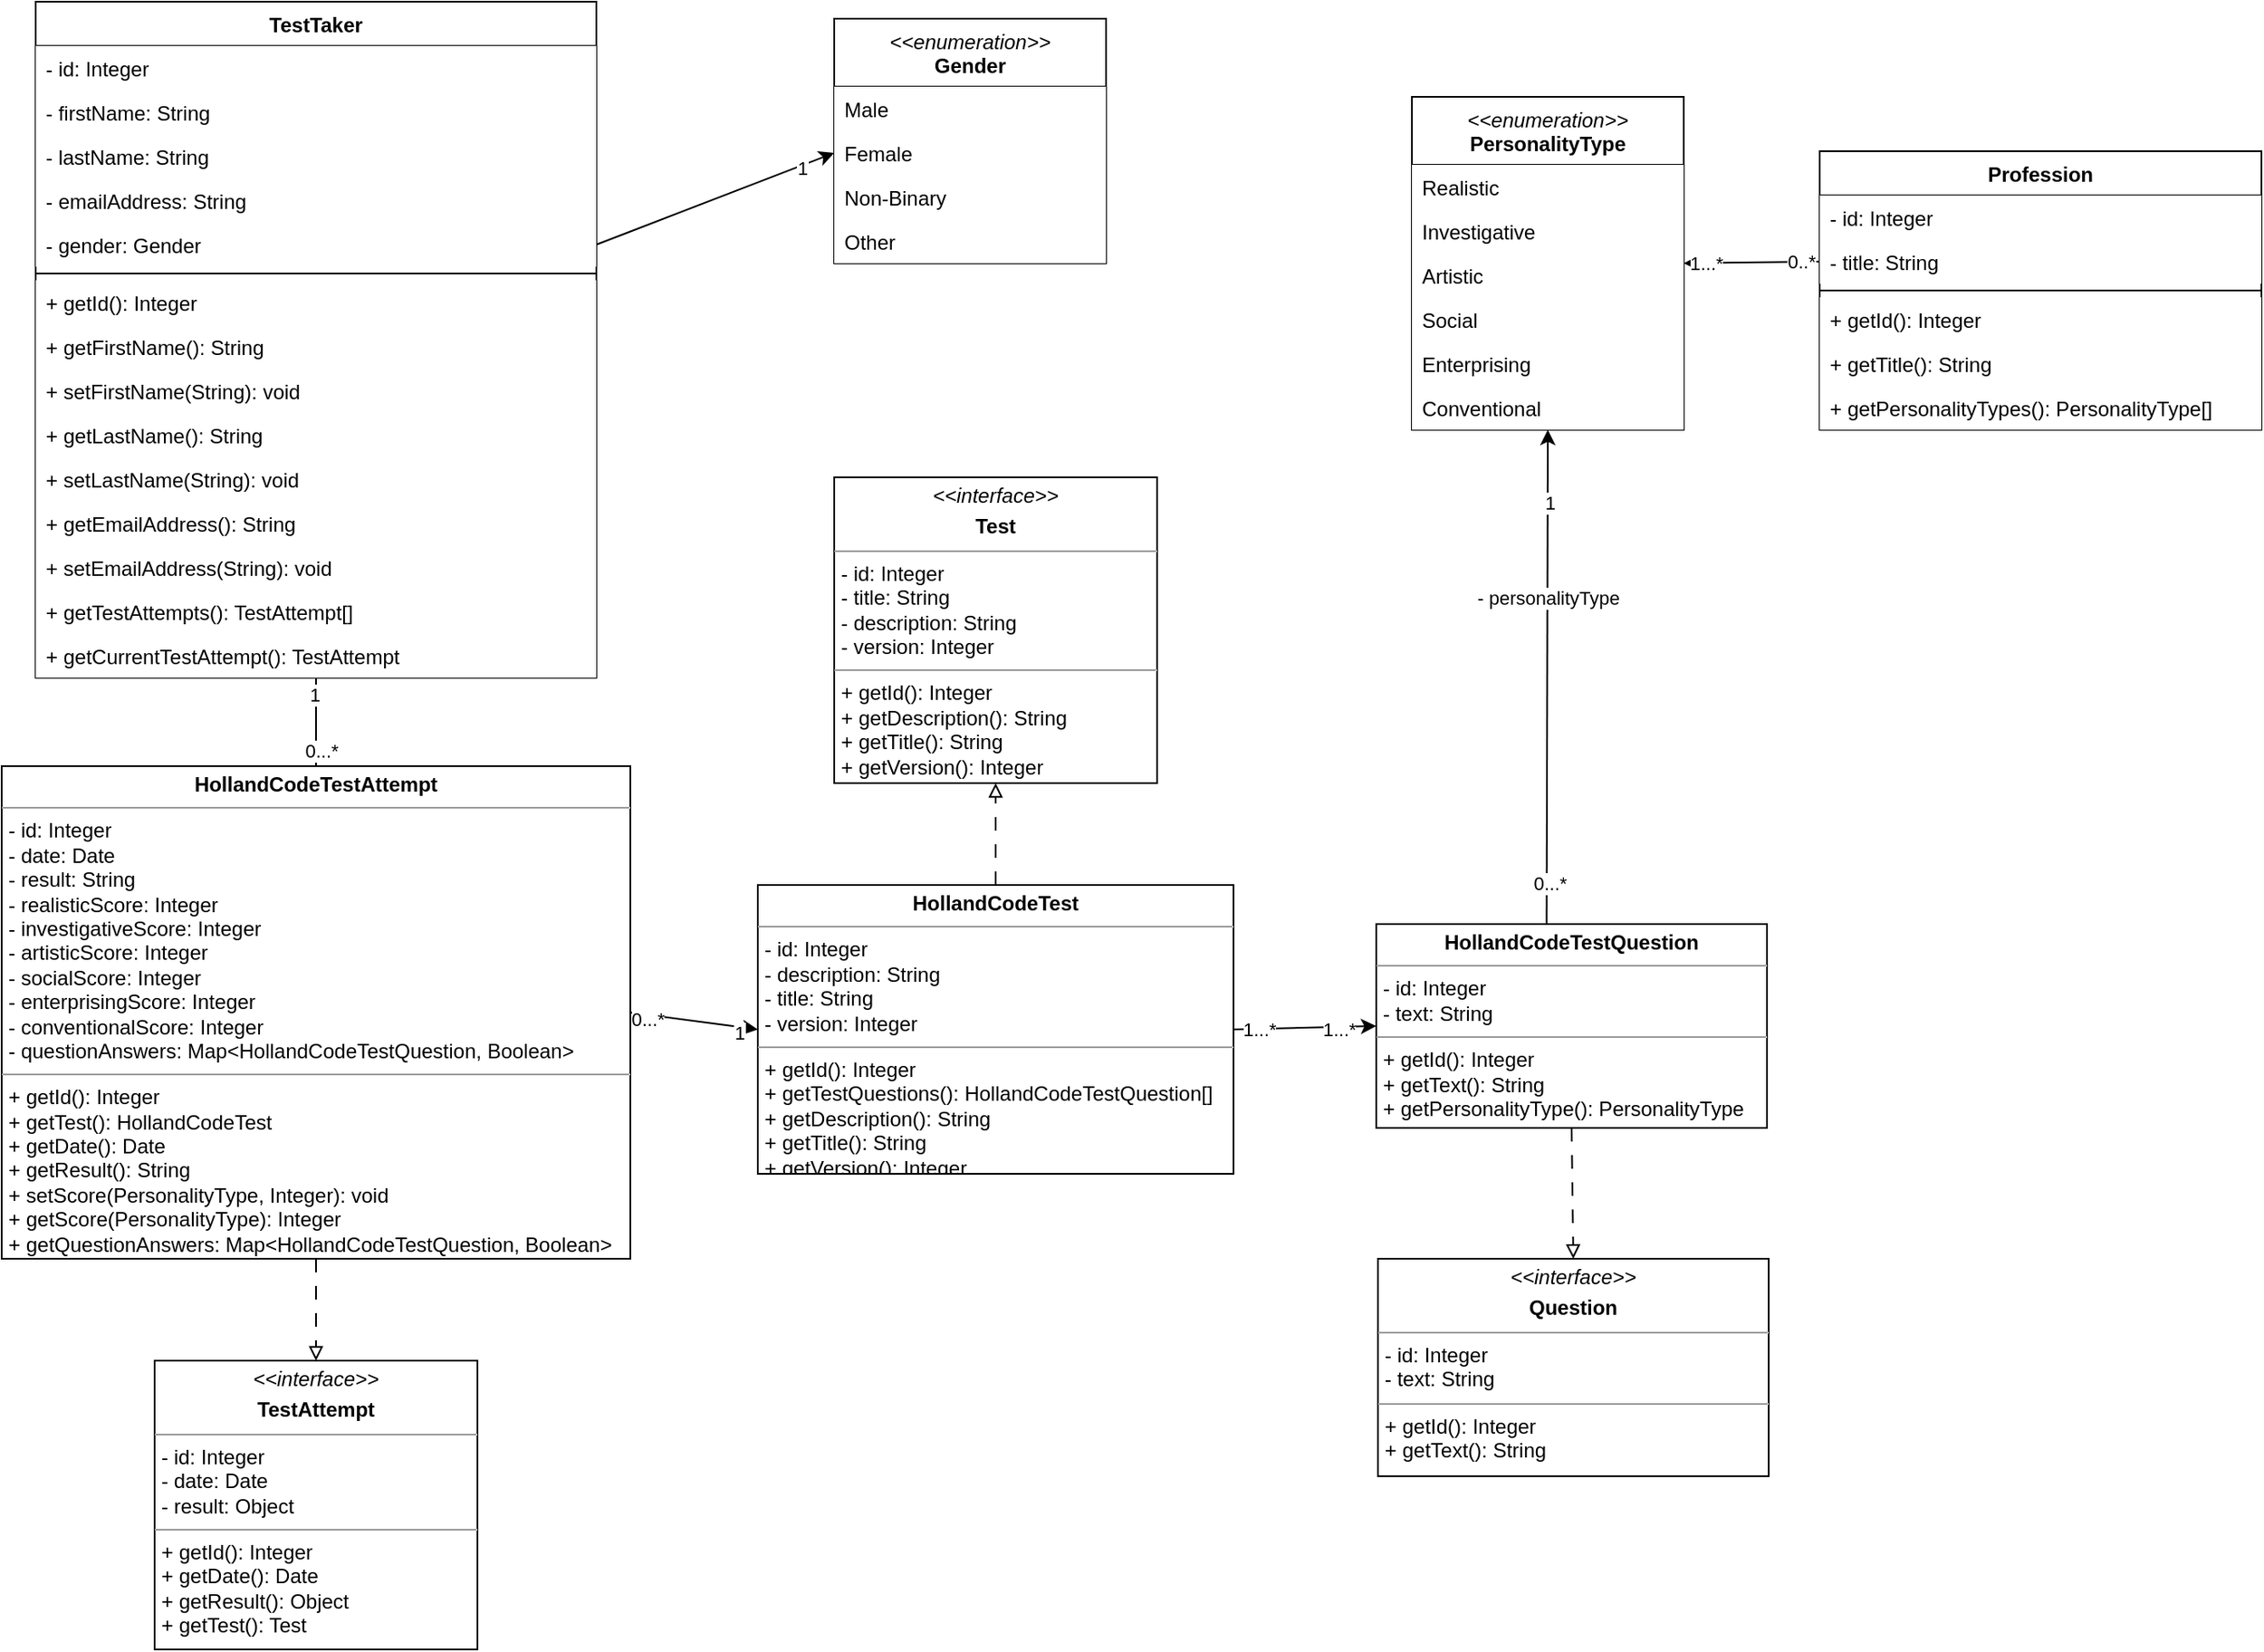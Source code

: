 <mxfile version="21.2.6" type="device">
  <diagram id="C5RBs43oDa-KdzZeNtuy" name="Page-1">
    <mxGraphModel dx="1908" dy="1300" grid="1" gridSize="10" guides="1" tooltips="1" connect="1" arrows="1" fold="1" page="1" pageScale="1" pageWidth="827" pageHeight="1169" math="0" shadow="0">
      <root>
        <mxCell id="WIyWlLk6GJQsqaUBKTNV-0" />
        <mxCell id="WIyWlLk6GJQsqaUBKTNV-1" parent="WIyWlLk6GJQsqaUBKTNV-0" />
        <mxCell id="zkfFHV4jXpPFQw0GAbJ--0" value="TestTaker" style="swimlane;fontStyle=1;align=center;verticalAlign=top;childLayout=stackLayout;horizontal=1;startSize=26;horizontalStack=0;resizeParent=1;resizeLast=0;collapsible=1;marginBottom=0;rounded=0;shadow=0;strokeWidth=1;fillStyle=solid;" parent="WIyWlLk6GJQsqaUBKTNV-1" vertex="1">
          <mxGeometry x="110" y="60" width="330" height="398" as="geometry">
            <mxRectangle x="130" y="30" width="160" height="26" as="alternateBounds" />
          </mxGeometry>
        </mxCell>
        <mxCell id="P28XUU9y0fF1jNS2K5By-8" value="- id: Integer" style="text;align=left;verticalAlign=top;spacingLeft=4;spacingRight=4;overflow=hidden;rotatable=0;points=[[0,0.5],[1,0.5]];portConstraint=eastwest;fillColor=#FFFFFF;fillStyle=solid;" parent="zkfFHV4jXpPFQw0GAbJ--0" vertex="1">
          <mxGeometry y="26" width="330" height="26" as="geometry" />
        </mxCell>
        <mxCell id="zkfFHV4jXpPFQw0GAbJ--1" value="- firstName: String" style="text;align=left;verticalAlign=top;spacingLeft=4;spacingRight=4;overflow=hidden;rotatable=0;points=[[0,0.5],[1,0.5]];portConstraint=eastwest;fillColor=#FFFFFF;fillStyle=solid;" parent="zkfFHV4jXpPFQw0GAbJ--0" vertex="1">
          <mxGeometry y="52" width="330" height="26" as="geometry" />
        </mxCell>
        <mxCell id="zkfFHV4jXpPFQw0GAbJ--2" value="- lastName: String" style="text;align=left;verticalAlign=top;spacingLeft=4;spacingRight=4;overflow=hidden;rotatable=0;points=[[0,0.5],[1,0.5]];portConstraint=eastwest;rounded=0;shadow=0;html=0;fillColor=default;fillStyle=solid;" parent="zkfFHV4jXpPFQw0GAbJ--0" vertex="1">
          <mxGeometry y="78" width="330" height="26" as="geometry" />
        </mxCell>
        <mxCell id="zkfFHV4jXpPFQw0GAbJ--3" value="- emailAddress: String" style="text;align=left;verticalAlign=top;spacingLeft=4;spacingRight=4;overflow=hidden;rotatable=0;points=[[0,0.5],[1,0.5]];portConstraint=eastwest;rounded=0;shadow=0;html=0;fillColor=default;fillStyle=solid;" parent="zkfFHV4jXpPFQw0GAbJ--0" vertex="1">
          <mxGeometry y="104" width="330" height="26" as="geometry" />
        </mxCell>
        <mxCell id="vN9se_JPr1iGP5bx3MVq-36" value="- gender: Gender" style="text;align=left;verticalAlign=top;spacingLeft=4;spacingRight=4;overflow=hidden;rotatable=0;points=[[0,0.5],[1,0.5]];portConstraint=eastwest;rounded=0;shadow=0;html=0;fillColor=default;fillStyle=solid;" vertex="1" parent="zkfFHV4jXpPFQw0GAbJ--0">
          <mxGeometry y="130" width="330" height="26" as="geometry" />
        </mxCell>
        <mxCell id="zkfFHV4jXpPFQw0GAbJ--4" value="" style="line;html=1;strokeWidth=1;align=left;verticalAlign=middle;spacingTop=-1;spacingLeft=3;spacingRight=3;rotatable=0;labelPosition=right;points=[];portConstraint=eastwest;fillStyle=solid;" parent="zkfFHV4jXpPFQw0GAbJ--0" vertex="1">
          <mxGeometry y="156" width="330" height="8" as="geometry" />
        </mxCell>
        <mxCell id="P28XUU9y0fF1jNS2K5By-9" value="+ getId(): Integer" style="text;align=left;verticalAlign=top;spacingLeft=4;spacingRight=4;overflow=hidden;rotatable=0;points=[[0,0.5],[1,0.5]];portConstraint=eastwest;fillColor=default;fillStyle=solid;" parent="zkfFHV4jXpPFQw0GAbJ--0" vertex="1">
          <mxGeometry y="164" width="330" height="26" as="geometry" />
        </mxCell>
        <mxCell id="P28XUU9y0fF1jNS2K5By-10" value="+ getFirstName(): String" style="text;align=left;verticalAlign=top;spacingLeft=4;spacingRight=4;overflow=hidden;rotatable=0;points=[[0,0.5],[1,0.5]];portConstraint=eastwest;fillColor=default;fillStyle=solid;" parent="zkfFHV4jXpPFQw0GAbJ--0" vertex="1">
          <mxGeometry y="190" width="330" height="26" as="geometry" />
        </mxCell>
        <mxCell id="P28XUU9y0fF1jNS2K5By-11" value="+ setFirstName(String): void" style="text;align=left;verticalAlign=top;spacingLeft=4;spacingRight=4;overflow=hidden;rotatable=0;points=[[0,0.5],[1,0.5]];portConstraint=eastwest;fillColor=default;fillStyle=solid;" parent="zkfFHV4jXpPFQw0GAbJ--0" vertex="1">
          <mxGeometry y="216" width="330" height="26" as="geometry" />
        </mxCell>
        <mxCell id="P28XUU9y0fF1jNS2K5By-12" value="+ getLastName(): String" style="text;align=left;verticalAlign=top;spacingLeft=4;spacingRight=4;overflow=hidden;rotatable=0;points=[[0,0.5],[1,0.5]];portConstraint=eastwest;fillColor=default;fillStyle=solid;" parent="zkfFHV4jXpPFQw0GAbJ--0" vertex="1">
          <mxGeometry y="242" width="330" height="26" as="geometry" />
        </mxCell>
        <mxCell id="P28XUU9y0fF1jNS2K5By-16" value="+ setLastName(String): void" style="text;align=left;verticalAlign=top;spacingLeft=4;spacingRight=4;overflow=hidden;rotatable=0;points=[[0,0.5],[1,0.5]];portConstraint=eastwest;fillColor=default;fillStyle=solid;" parent="zkfFHV4jXpPFQw0GAbJ--0" vertex="1">
          <mxGeometry y="268" width="330" height="26" as="geometry" />
        </mxCell>
        <mxCell id="P28XUU9y0fF1jNS2K5By-15" value="+ getEmailAddress(): String" style="text;align=left;verticalAlign=top;spacingLeft=4;spacingRight=4;overflow=hidden;rotatable=0;points=[[0,0.5],[1,0.5]];portConstraint=eastwest;fillColor=default;fillStyle=solid;" parent="zkfFHV4jXpPFQw0GAbJ--0" vertex="1">
          <mxGeometry y="294" width="330" height="26" as="geometry" />
        </mxCell>
        <mxCell id="P28XUU9y0fF1jNS2K5By-14" value="+ setEmailAddress(String): void" style="text;align=left;verticalAlign=top;spacingLeft=4;spacingRight=4;overflow=hidden;rotatable=0;points=[[0,0.5],[1,0.5]];portConstraint=eastwest;fillColor=default;fillStyle=solid;" parent="zkfFHV4jXpPFQw0GAbJ--0" vertex="1">
          <mxGeometry y="320" width="330" height="26" as="geometry" />
        </mxCell>
        <mxCell id="P28XUU9y0fF1jNS2K5By-49" value="+ getTestAttempts(): TestAttempt[]&#xa;" style="text;align=left;verticalAlign=top;spacingLeft=4;spacingRight=4;overflow=hidden;rotatable=0;points=[[0,0.5],[1,0.5]];portConstraint=eastwest;fillColor=default;fillStyle=solid;" parent="zkfFHV4jXpPFQw0GAbJ--0" vertex="1">
          <mxGeometry y="346" width="330" height="26" as="geometry" />
        </mxCell>
        <mxCell id="vN9se_JPr1iGP5bx3MVq-29" value="+ getCurrentTestAttempt(): TestAttempt" style="text;align=left;verticalAlign=top;spacingLeft=4;spacingRight=4;overflow=hidden;rotatable=0;points=[[0,0.5],[1,0.5]];portConstraint=eastwest;fillColor=default;fillStyle=solid;" vertex="1" parent="zkfFHV4jXpPFQw0GAbJ--0">
          <mxGeometry y="372" width="330" height="26" as="geometry" />
        </mxCell>
        <mxCell id="P28XUU9y0fF1jNS2K5By-24" value="&lt;span style=&quot;font-weight: normal;&quot;&gt;&lt;i&gt;&amp;lt;&amp;lt;enumeration&amp;gt;&amp;gt;&lt;/i&gt;&lt;/span&gt;&lt;br&gt;PersonalityType" style="swimlane;fontStyle=1;align=center;verticalAlign=top;childLayout=stackLayout;horizontal=1;startSize=40;horizontalStack=0;resizeParent=1;resizeParentMax=0;resizeLast=0;collapsible=1;marginBottom=0;whiteSpace=wrap;html=1;labelBackgroundColor=#FFFFFF;" parent="WIyWlLk6GJQsqaUBKTNV-1" vertex="1">
          <mxGeometry x="920" y="116" width="160" height="196" as="geometry" />
        </mxCell>
        <mxCell id="P28XUU9y0fF1jNS2K5By-25" value="Realistic&lt;br&gt;" style="text;strokeColor=none;fillColor=default;align=left;verticalAlign=top;spacingLeft=4;spacingRight=4;overflow=hidden;rotatable=0;points=[[0,0.5],[1,0.5]];portConstraint=eastwest;whiteSpace=wrap;html=1;labelBackgroundColor=default;fillStyle=solid;" parent="P28XUU9y0fF1jNS2K5By-24" vertex="1">
          <mxGeometry y="40" width="160" height="26" as="geometry" />
        </mxCell>
        <mxCell id="P28XUU9y0fF1jNS2K5By-31" value="Investigative&lt;br&gt;" style="text;strokeColor=none;fillColor=default;align=left;verticalAlign=top;spacingLeft=4;spacingRight=4;overflow=hidden;rotatable=0;points=[[0,0.5],[1,0.5]];portConstraint=eastwest;whiteSpace=wrap;html=1;fillStyle=solid;" parent="P28XUU9y0fF1jNS2K5By-24" vertex="1">
          <mxGeometry y="66" width="160" height="26" as="geometry" />
        </mxCell>
        <mxCell id="P28XUU9y0fF1jNS2K5By-30" value="Artistic" style="text;strokeColor=none;fillColor=default;align=left;verticalAlign=top;spacingLeft=4;spacingRight=4;overflow=hidden;rotatable=0;points=[[0,0.5],[1,0.5]];portConstraint=eastwest;whiteSpace=wrap;html=1;labelBackgroundColor=default;fillStyle=solid;" parent="P28XUU9y0fF1jNS2K5By-24" vertex="1">
          <mxGeometry y="92" width="160" height="26" as="geometry" />
        </mxCell>
        <mxCell id="P28XUU9y0fF1jNS2K5By-29" value="Social" style="text;strokeColor=none;fillColor=default;align=left;verticalAlign=top;spacingLeft=4;spacingRight=4;overflow=hidden;rotatable=0;points=[[0,0.5],[1,0.5]];portConstraint=eastwest;whiteSpace=wrap;html=1;labelBackgroundColor=default;fillStyle=solid;" parent="P28XUU9y0fF1jNS2K5By-24" vertex="1">
          <mxGeometry y="118" width="160" height="26" as="geometry" />
        </mxCell>
        <mxCell id="P28XUU9y0fF1jNS2K5By-28" value="Enterprising" style="text;strokeColor=none;fillColor=default;align=left;verticalAlign=top;spacingLeft=4;spacingRight=4;overflow=hidden;rotatable=0;points=[[0,0.5],[1,0.5]];portConstraint=eastwest;whiteSpace=wrap;html=1;fillStyle=solid;" parent="P28XUU9y0fF1jNS2K5By-24" vertex="1">
          <mxGeometry y="144" width="160" height="26" as="geometry" />
        </mxCell>
        <mxCell id="P28XUU9y0fF1jNS2K5By-32" value="Conventional" style="text;strokeColor=none;fillColor=default;align=left;verticalAlign=top;spacingLeft=4;spacingRight=4;overflow=hidden;rotatable=0;points=[[0,0.5],[1,0.5]];portConstraint=eastwest;whiteSpace=wrap;html=1;labelBackgroundColor=default;fillStyle=solid;" parent="P28XUU9y0fF1jNS2K5By-24" vertex="1">
          <mxGeometry y="170" width="160" height="26" as="geometry" />
        </mxCell>
        <mxCell id="P28XUU9y0fF1jNS2K5By-38" value="&lt;p style=&quot;margin:0px;margin-top:4px;text-align:center;&quot;&gt;&lt;b&gt;HollandCodeTestQuestion&lt;/b&gt;&lt;/p&gt;&lt;hr size=&quot;1&quot;&gt;&lt;p style=&quot;margin:0px;margin-left:4px;&quot;&gt;- id: Integer&lt;/p&gt;&lt;p style=&quot;margin:0px;margin-left:4px;&quot;&gt;- text: String&lt;/p&gt;&lt;hr size=&quot;1&quot;&gt;&lt;p style=&quot;margin:0px;margin-left:4px;&quot;&gt;+ getId(): Integer&lt;/p&gt;&lt;p style=&quot;margin:0px;margin-left:4px;&quot;&gt;+ getText(): String&lt;/p&gt;&lt;p style=&quot;margin:0px;margin-left:4px;&quot;&gt;+ getPersonalityType(): PersonalityType&lt;/p&gt;" style="verticalAlign=top;align=left;overflow=fill;fontSize=12;fontFamily=Helvetica;html=1;whiteSpace=wrap;" parent="WIyWlLk6GJQsqaUBKTNV-1" vertex="1">
          <mxGeometry x="899" y="603" width="230" height="120" as="geometry" />
        </mxCell>
        <mxCell id="P28XUU9y0fF1jNS2K5By-64" value="" style="endArrow=classic;html=1;rounded=0;entryX=0.5;entryY=1;entryDx=0;entryDy=0;exitX=0.436;exitY=-0.003;exitDx=0;exitDy=0;exitPerimeter=0;" parent="WIyWlLk6GJQsqaUBKTNV-1" source="P28XUU9y0fF1jNS2K5By-38" target="P28XUU9y0fF1jNS2K5By-24" edge="1">
          <mxGeometry width="50" height="50" relative="1" as="geometry">
            <mxPoint x="410" y="410" as="sourcePoint" />
            <mxPoint x="460" y="360" as="targetPoint" />
          </mxGeometry>
        </mxCell>
        <mxCell id="P28XUU9y0fF1jNS2K5By-65" value="- personalityType" style="edgeLabel;html=1;align=center;verticalAlign=middle;resizable=0;points=[];" parent="P28XUU9y0fF1jNS2K5By-64" vertex="1" connectable="0">
          <mxGeometry x="0.319" relative="1" as="geometry">
            <mxPoint as="offset" />
          </mxGeometry>
        </mxCell>
        <mxCell id="P28XUU9y0fF1jNS2K5By-71" value="0...*" style="edgeLabel;html=1;align=center;verticalAlign=middle;resizable=0;points=[];" parent="P28XUU9y0fF1jNS2K5By-64" vertex="1" connectable="0">
          <mxGeometry x="-0.838" y="-1" relative="1" as="geometry">
            <mxPoint as="offset" />
          </mxGeometry>
        </mxCell>
        <mxCell id="P28XUU9y0fF1jNS2K5By-72" value="1" style="edgeLabel;html=1;align=center;verticalAlign=middle;resizable=0;points=[];" parent="P28XUU9y0fF1jNS2K5By-64" vertex="1" connectable="0">
          <mxGeometry x="0.708" y="-1" relative="1" as="geometry">
            <mxPoint as="offset" />
          </mxGeometry>
        </mxCell>
        <mxCell id="P28XUU9y0fF1jNS2K5By-73" value="Profession" style="swimlane;fontStyle=1;align=center;verticalAlign=top;childLayout=stackLayout;horizontal=1;startSize=26;horizontalStack=0;resizeParent=1;resizeParentMax=0;resizeLast=0;collapsible=1;marginBottom=0;whiteSpace=wrap;html=1;" parent="WIyWlLk6GJQsqaUBKTNV-1" vertex="1">
          <mxGeometry x="1160" y="148" width="260" height="164" as="geometry" />
        </mxCell>
        <mxCell id="P28XUU9y0fF1jNS2K5By-74" value="- id: Integer" style="text;strokeColor=none;fillColor=default;align=left;verticalAlign=top;spacingLeft=4;spacingRight=4;overflow=hidden;rotatable=0;points=[[0,0.5],[1,0.5]];portConstraint=eastwest;whiteSpace=wrap;html=1;fillStyle=solid;" parent="P28XUU9y0fF1jNS2K5By-73" vertex="1">
          <mxGeometry y="26" width="260" height="26" as="geometry" />
        </mxCell>
        <mxCell id="P28XUU9y0fF1jNS2K5By-77" value="- title: String" style="text;strokeColor=none;fillColor=default;align=left;verticalAlign=top;spacingLeft=4;spacingRight=4;overflow=hidden;rotatable=0;points=[[0,0.5],[1,0.5]];portConstraint=eastwest;whiteSpace=wrap;html=1;fillStyle=solid;" parent="P28XUU9y0fF1jNS2K5By-73" vertex="1">
          <mxGeometry y="52" width="260" height="26" as="geometry" />
        </mxCell>
        <mxCell id="P28XUU9y0fF1jNS2K5By-75" value="" style="line;strokeWidth=1;fillColor=none;align=left;verticalAlign=middle;spacingTop=-1;spacingLeft=3;spacingRight=3;rotatable=0;labelPosition=right;points=[];portConstraint=eastwest;strokeColor=inherit;" parent="P28XUU9y0fF1jNS2K5By-73" vertex="1">
          <mxGeometry y="78" width="260" height="8" as="geometry" />
        </mxCell>
        <mxCell id="P28XUU9y0fF1jNS2K5By-76" value="+ getId(): Integer&lt;br&gt;" style="text;strokeColor=none;fillColor=default;align=left;verticalAlign=top;spacingLeft=4;spacingRight=4;overflow=hidden;rotatable=0;points=[[0,0.5],[1,0.5]];portConstraint=eastwest;whiteSpace=wrap;html=1;fillStyle=solid;" parent="P28XUU9y0fF1jNS2K5By-73" vertex="1">
          <mxGeometry y="86" width="260" height="26" as="geometry" />
        </mxCell>
        <mxCell id="P28XUU9y0fF1jNS2K5By-84" value="+ getTitle(): String" style="text;strokeColor=none;fillColor=default;align=left;verticalAlign=top;spacingLeft=4;spacingRight=4;overflow=hidden;rotatable=0;points=[[0,0.5],[1,0.5]];portConstraint=eastwest;whiteSpace=wrap;html=1;fillStyle=solid;" parent="P28XUU9y0fF1jNS2K5By-73" vertex="1">
          <mxGeometry y="112" width="260" height="26" as="geometry" />
        </mxCell>
        <mxCell id="P28XUU9y0fF1jNS2K5By-83" value="+ getPersonalityTypes(): PersonalityType[]" style="text;strokeColor=none;fillColor=default;align=left;verticalAlign=top;spacingLeft=4;spacingRight=4;overflow=hidden;rotatable=0;points=[[0,0.5],[1,0.5]];portConstraint=eastwest;whiteSpace=wrap;html=1;fillStyle=solid;" parent="P28XUU9y0fF1jNS2K5By-73" vertex="1">
          <mxGeometry y="138" width="260" height="26" as="geometry" />
        </mxCell>
        <mxCell id="P28XUU9y0fF1jNS2K5By-79" value="" style="endArrow=classic;html=1;rounded=0;entryX=1;entryY=0.5;entryDx=0;entryDy=0;exitX=0;exitY=0.5;exitDx=0;exitDy=0;" parent="WIyWlLk6GJQsqaUBKTNV-1" source="P28XUU9y0fF1jNS2K5By-77" target="P28XUU9y0fF1jNS2K5By-24" edge="1">
          <mxGeometry width="50" height="50" relative="1" as="geometry">
            <mxPoint x="920" y="260" as="sourcePoint" />
            <mxPoint x="970" y="210" as="targetPoint" />
          </mxGeometry>
        </mxCell>
        <mxCell id="P28XUU9y0fF1jNS2K5By-80" value="1...*" style="edgeLabel;html=1;align=center;verticalAlign=middle;resizable=0;points=[];" parent="P28XUU9y0fF1jNS2K5By-79" vertex="1" connectable="0">
          <mxGeometry x="0.681" relative="1" as="geometry">
            <mxPoint as="offset" />
          </mxGeometry>
        </mxCell>
        <mxCell id="P28XUU9y0fF1jNS2K5By-81" value="0..*" style="edgeLabel;html=1;align=center;verticalAlign=middle;resizable=0;points=[];" parent="P28XUU9y0fF1jNS2K5By-79" vertex="1" connectable="0">
          <mxGeometry x="-0.719" relative="1" as="geometry">
            <mxPoint as="offset" />
          </mxGeometry>
        </mxCell>
        <mxCell id="vN9se_JPr1iGP5bx3MVq-2" value="" style="endArrow=block;html=1;rounded=0;entryX=0.5;entryY=1;entryDx=0;entryDy=0;endFill=0;dashed=1;dashPattern=8 8;" edge="1" parent="WIyWlLk6GJQsqaUBKTNV-1" source="vN9se_JPr1iGP5bx3MVq-7" target="vN9se_JPr1iGP5bx3MVq-3">
          <mxGeometry width="50" height="50" relative="1" as="geometry">
            <mxPoint x="1265" y="585" as="sourcePoint" />
            <mxPoint x="1285" y="579" as="targetPoint" />
          </mxGeometry>
        </mxCell>
        <mxCell id="vN9se_JPr1iGP5bx3MVq-3" value="&lt;p style=&quot;margin:0px;margin-top:4px;text-align:center;&quot;&gt;&lt;i&gt;&amp;lt;&amp;lt;interface&amp;gt;&amp;gt;&lt;/i&gt;&lt;/p&gt;&lt;p style=&quot;margin:0px;margin-top:4px;text-align:center;&quot;&gt;&lt;b&gt;Test&lt;/b&gt;&lt;/p&gt;&lt;hr size=&quot;1&quot;&gt;&lt;p style=&quot;margin:0px;margin-left:4px;&quot;&gt;- id: Integer&lt;/p&gt;&lt;p style=&quot;margin:0px;margin-left:4px;&quot;&gt;- title: String&lt;/p&gt;&lt;p style=&quot;margin:0px;margin-left:4px;&quot;&gt;- description: String&lt;/p&gt;&lt;p style=&quot;margin:0px;margin-left:4px;&quot;&gt;- version: Integer&lt;/p&gt;&lt;hr size=&quot;1&quot;&gt;&lt;p style=&quot;margin:0px;margin-left:4px;&quot;&gt;+ getId(): Integer&lt;/p&gt;&lt;p style=&quot;margin:0px;margin-left:4px;&quot;&gt;+ getDescription(): String&lt;/p&gt;&lt;p style=&quot;margin:0px;margin-left:4px;&quot;&gt;+ getTitle(): String&lt;/p&gt;&lt;p style=&quot;margin:0px;margin-left:4px;&quot;&gt;+ getVersion(): Integer&lt;/p&gt;" style="verticalAlign=top;align=left;overflow=fill;fontSize=12;fontFamily=Helvetica;html=1;whiteSpace=wrap;" vertex="1" parent="WIyWlLk6GJQsqaUBKTNV-1">
          <mxGeometry x="580" y="340" width="190" height="180" as="geometry" />
        </mxCell>
        <mxCell id="vN9se_JPr1iGP5bx3MVq-7" value="&lt;p style=&quot;margin:0px;margin-top:4px;text-align:center;&quot;&gt;&lt;b&gt;HollandCodeTest&lt;/b&gt;&lt;/p&gt;&lt;hr size=&quot;1&quot;&gt;&lt;p style=&quot;margin:0px;margin-left:4px;&quot;&gt;- id: Integer&lt;/p&gt;&lt;p style=&quot;margin:0px;margin-left:4px;&quot;&gt;- description: String&lt;/p&gt;&lt;p style=&quot;margin:0px;margin-left:4px;&quot;&gt;- title: String&lt;/p&gt;&lt;p style=&quot;margin:0px;margin-left:4px;&quot;&gt;- version: Integer&lt;/p&gt;&lt;hr size=&quot;1&quot;&gt;&lt;p style=&quot;margin:0px;margin-left:4px;&quot;&gt;+ getId(): Integer&lt;/p&gt;&lt;p style=&quot;margin:0px;margin-left:4px;&quot;&gt;+ getTestQuestions(): HollandCodeTestQuestion[]&lt;/p&gt;&lt;p style=&quot;margin:0px;margin-left:4px;&quot;&gt;+ getDescription(): String&lt;br&gt;&lt;/p&gt;&lt;p style=&quot;margin:0px;margin-left:4px;&quot;&gt;+ getTitle(): String&lt;/p&gt;&lt;p style=&quot;margin:0px;margin-left:4px;&quot;&gt;+ getVersion(): Integer&lt;/p&gt;" style="verticalAlign=top;align=left;overflow=fill;fontSize=12;fontFamily=Helvetica;html=1;whiteSpace=wrap;" vertex="1" parent="WIyWlLk6GJQsqaUBKTNV-1">
          <mxGeometry x="535" y="580" width="280" height="170" as="geometry" />
        </mxCell>
        <mxCell id="vN9se_JPr1iGP5bx3MVq-9" value="&lt;p style=&quot;margin:0px;margin-top:4px;text-align:center;&quot;&gt;&lt;b&gt;HollandCodeTestAttempt&lt;/b&gt;&lt;/p&gt;&lt;hr size=&quot;1&quot;&gt;&lt;p style=&quot;margin:0px;margin-left:4px;&quot;&gt;- id: Integer&lt;/p&gt;&lt;p style=&quot;margin:0px;margin-left:4px;&quot;&gt;- date: Date&lt;/p&gt;&lt;p style=&quot;margin:0px;margin-left:4px;&quot;&gt;- result: String&lt;/p&gt;&lt;p style=&quot;margin:0px;margin-left:4px;&quot;&gt;- realisticScore: Integer&lt;/p&gt;&lt;p style=&quot;margin:0px;margin-left:4px;&quot;&gt;- investigativeScore: Integer&lt;/p&gt;&lt;p style=&quot;margin:0px;margin-left:4px;&quot;&gt;- artisticScore: Integer&lt;/p&gt;&lt;p style=&quot;margin:0px;margin-left:4px;&quot;&gt;- socialScore: Integer&lt;/p&gt;&lt;p style=&quot;margin:0px;margin-left:4px;&quot;&gt;- enterprisingScore: Integer&lt;/p&gt;&lt;p style=&quot;margin:0px;margin-left:4px;&quot;&gt;- conventionalScore: Integer&lt;/p&gt;&lt;p style=&quot;margin:0px;margin-left:4px;&quot;&gt;- questionAnswers: Map&amp;lt;HollandCodeTestQuestion, Boolean&amp;gt;&lt;/p&gt;&lt;hr size=&quot;1&quot;&gt;&lt;p style=&quot;margin:0px;margin-left:4px;&quot;&gt;+ getId(): Integer&lt;/p&gt;&lt;p style=&quot;margin:0px;margin-left:4px;&quot;&gt;+ getTest(): HollandCodeTest&lt;/p&gt;&lt;p style=&quot;margin:0px;margin-left:4px;&quot;&gt;+ getDate(): Date&lt;/p&gt;&lt;p style=&quot;margin:0px;margin-left:4px;&quot;&gt;+ getResult(): String&lt;/p&gt;&lt;p style=&quot;margin:0px;margin-left:4px;&quot;&gt;+ setScore(PersonalityType, Integer): void&lt;br&gt;&lt;/p&gt;&lt;p style=&quot;margin:0px;margin-left:4px;&quot;&gt;+ getScore(PersonalityType): Integer&lt;br&gt;&lt;/p&gt;&lt;p style=&quot;margin:0px;margin-left:4px;&quot;&gt;+ getQuestionAnswers: Map&amp;lt;HollandCodeTestQuestion, Boolean&amp;gt;&lt;/p&gt;&lt;p style=&quot;margin:0px;margin-left:4px;&quot;&gt;&lt;br&gt;&lt;/p&gt;&lt;p style=&quot;margin:0px;margin-left:4px;&quot;&gt;&lt;br&gt;&lt;/p&gt;" style="verticalAlign=top;align=left;overflow=fill;fontSize=12;fontFamily=Helvetica;html=1;whiteSpace=wrap;" vertex="1" parent="WIyWlLk6GJQsqaUBKTNV-1">
          <mxGeometry x="90" y="510" width="370" height="290" as="geometry" />
        </mxCell>
        <mxCell id="vN9se_JPr1iGP5bx3MVq-11" value="" style="endArrow=none;html=1;rounded=0;exitX=0.5;exitY=1;exitDx=0;exitDy=0;entryX=0.5;entryY=0;entryDx=0;entryDy=0;" edge="1" parent="WIyWlLk6GJQsqaUBKTNV-1" source="zkfFHV4jXpPFQw0GAbJ--0" target="vN9se_JPr1iGP5bx3MVq-9">
          <mxGeometry width="50" height="50" relative="1" as="geometry">
            <mxPoint x="490" y="360" as="sourcePoint" />
            <mxPoint x="540" y="310" as="targetPoint" />
          </mxGeometry>
        </mxCell>
        <mxCell id="vN9se_JPr1iGP5bx3MVq-12" value="0...*" style="edgeLabel;html=1;align=center;verticalAlign=middle;resizable=0;points=[];" vertex="1" connectable="0" parent="vN9se_JPr1iGP5bx3MVq-11">
          <mxGeometry x="0.651" y="3" relative="1" as="geometry">
            <mxPoint as="offset" />
          </mxGeometry>
        </mxCell>
        <mxCell id="vN9se_JPr1iGP5bx3MVq-13" value="1" style="edgeLabel;html=1;align=center;verticalAlign=middle;resizable=0;points=[];" vertex="1" connectable="0" parent="vN9se_JPr1iGP5bx3MVq-11">
          <mxGeometry x="-0.794" y="-1" relative="1" as="geometry">
            <mxPoint y="4" as="offset" />
          </mxGeometry>
        </mxCell>
        <mxCell id="vN9se_JPr1iGP5bx3MVq-14" value="" style="endArrow=none;html=1;rounded=0;entryX=1;entryY=0.5;entryDx=0;entryDy=0;exitX=0;exitY=0.5;exitDx=0;exitDy=0;startArrow=classic;startFill=1;" edge="1" parent="WIyWlLk6GJQsqaUBKTNV-1" source="vN9se_JPr1iGP5bx3MVq-7" target="vN9se_JPr1iGP5bx3MVq-9">
          <mxGeometry width="50" height="50" relative="1" as="geometry">
            <mxPoint x="490" y="420" as="sourcePoint" />
            <mxPoint x="540" y="370" as="targetPoint" />
            <Array as="points" />
          </mxGeometry>
        </mxCell>
        <mxCell id="vN9se_JPr1iGP5bx3MVq-15" value="1" style="edgeLabel;html=1;align=center;verticalAlign=middle;resizable=0;points=[];" vertex="1" connectable="0" parent="vN9se_JPr1iGP5bx3MVq-14">
          <mxGeometry x="-0.717" y="3" relative="1" as="geometry">
            <mxPoint as="offset" />
          </mxGeometry>
        </mxCell>
        <mxCell id="vN9se_JPr1iGP5bx3MVq-16" value="0...*" style="edgeLabel;html=1;align=center;verticalAlign=middle;resizable=0;points=[];" vertex="1" connectable="0" parent="vN9se_JPr1iGP5bx3MVq-14">
          <mxGeometry x="0.732" y="2" relative="1" as="geometry">
            <mxPoint as="offset" />
          </mxGeometry>
        </mxCell>
        <mxCell id="vN9se_JPr1iGP5bx3MVq-20" value="" style="endArrow=classic;html=1;rounded=0;exitX=1;exitY=0.5;exitDx=0;exitDy=0;entryX=0;entryY=0.5;entryDx=0;entryDy=0;endFill=1;" edge="1" parent="WIyWlLk6GJQsqaUBKTNV-1" source="vN9se_JPr1iGP5bx3MVq-7" target="P28XUU9y0fF1jNS2K5By-38">
          <mxGeometry width="50" height="50" relative="1" as="geometry">
            <mxPoint x="790" y="700" as="sourcePoint" />
            <mxPoint x="840" y="650" as="targetPoint" />
          </mxGeometry>
        </mxCell>
        <mxCell id="vN9se_JPr1iGP5bx3MVq-27" value="1...*" style="edgeLabel;html=1;align=center;verticalAlign=middle;resizable=0;points=[];" vertex="1" connectable="0" parent="vN9se_JPr1iGP5bx3MVq-20">
          <mxGeometry x="0.803" relative="1" as="geometry">
            <mxPoint x="-14" y="2" as="offset" />
          </mxGeometry>
        </mxCell>
        <mxCell id="vN9se_JPr1iGP5bx3MVq-28" value="1...*" style="edgeLabel;html=1;align=center;verticalAlign=middle;resizable=0;points=[];" vertex="1" connectable="0" parent="vN9se_JPr1iGP5bx3MVq-20">
          <mxGeometry x="-0.64" relative="1" as="geometry">
            <mxPoint as="offset" />
          </mxGeometry>
        </mxCell>
        <mxCell id="vN9se_JPr1iGP5bx3MVq-30" value="&lt;p style=&quot;margin:0px;margin-top:4px;text-align:center;&quot;&gt;&lt;i&gt;&amp;lt;&amp;lt;interface&amp;gt;&amp;gt;&lt;/i&gt;&lt;/p&gt;&lt;p style=&quot;margin:0px;margin-top:4px;text-align:center;&quot;&gt;&lt;b&gt;TestAttempt&lt;/b&gt;&lt;/p&gt;&lt;hr size=&quot;1&quot;&gt;&lt;p style=&quot;margin:0px;margin-left:4px;&quot;&gt;- id: Integer&lt;/p&gt;&lt;p style=&quot;margin:0px;margin-left:4px;&quot;&gt;- date: Date&lt;/p&gt;&lt;p style=&quot;margin:0px;margin-left:4px;&quot;&gt;- result: Object&lt;/p&gt;&lt;hr size=&quot;1&quot;&gt;&lt;p style=&quot;margin:0px;margin-left:4px;&quot;&gt;+ getId(): Integer&lt;/p&gt;&lt;p style=&quot;margin:0px;margin-left:4px;&quot;&gt;+ getDate(): Date&lt;/p&gt;&lt;p style=&quot;margin:0px;margin-left:4px;&quot;&gt;+ getResult(): Object&lt;br&gt;&lt;/p&gt;&lt;p style=&quot;margin:0px;margin-left:4px;&quot;&gt;+ getTest(): Test&lt;/p&gt;" style="verticalAlign=top;align=left;overflow=fill;fontSize=12;fontFamily=Helvetica;html=1;whiteSpace=wrap;" vertex="1" parent="WIyWlLk6GJQsqaUBKTNV-1">
          <mxGeometry x="180" y="860" width="190" height="170" as="geometry" />
        </mxCell>
        <mxCell id="vN9se_JPr1iGP5bx3MVq-31" value="" style="endArrow=block;html=1;rounded=0;entryX=0.5;entryY=0;entryDx=0;entryDy=0;endFill=0;dashed=1;dashPattern=8 8;exitX=0.5;exitY=1;exitDx=0;exitDy=0;" edge="1" parent="WIyWlLk6GJQsqaUBKTNV-1" source="vN9se_JPr1iGP5bx3MVq-9" target="vN9se_JPr1iGP5bx3MVq-30">
          <mxGeometry width="50" height="50" relative="1" as="geometry">
            <mxPoint x="365" y="940" as="sourcePoint" />
            <mxPoint x="365" y="860" as="targetPoint" />
          </mxGeometry>
        </mxCell>
        <mxCell id="vN9se_JPr1iGP5bx3MVq-32" value="&lt;p style=&quot;margin:0px;margin-top:4px;text-align:center;&quot;&gt;&lt;i&gt;&amp;lt;&amp;lt;interface&amp;gt;&amp;gt;&lt;/i&gt;&lt;/p&gt;&lt;p style=&quot;margin:0px;margin-top:4px;text-align:center;&quot;&gt;&lt;b&gt;Question&lt;/b&gt;&lt;/p&gt;&lt;hr size=&quot;1&quot;&gt;&lt;p style=&quot;margin:0px;margin-left:4px;&quot;&gt;- id: Integer&lt;/p&gt;&lt;p style=&quot;margin:0px;margin-left:4px;&quot;&gt;- text: String&lt;/p&gt;&lt;hr size=&quot;1&quot;&gt;&lt;p style=&quot;margin:0px;margin-left:4px;&quot;&gt;+ getId(): Integer&lt;/p&gt;&lt;p style=&quot;margin:0px;margin-left:4px;&quot;&gt;+ getText(): String&lt;/p&gt;" style="verticalAlign=top;align=left;overflow=fill;fontSize=12;fontFamily=Helvetica;html=1;whiteSpace=wrap;" vertex="1" parent="WIyWlLk6GJQsqaUBKTNV-1">
          <mxGeometry x="900" y="800" width="230" height="128" as="geometry" />
        </mxCell>
        <mxCell id="vN9se_JPr1iGP5bx3MVq-33" value="" style="endArrow=block;html=1;rounded=0;entryX=0.5;entryY=0;entryDx=0;entryDy=0;endFill=0;dashed=1;dashPattern=8 8;exitX=0.5;exitY=1;exitDx=0;exitDy=0;" edge="1" parent="WIyWlLk6GJQsqaUBKTNV-1" source="P28XUU9y0fF1jNS2K5By-38" target="vN9se_JPr1iGP5bx3MVq-32">
          <mxGeometry width="50" height="50" relative="1" as="geometry">
            <mxPoint x="1140" y="630" as="sourcePoint" />
            <mxPoint x="1140" y="680" as="targetPoint" />
          </mxGeometry>
        </mxCell>
        <mxCell id="vN9se_JPr1iGP5bx3MVq-37" value="&lt;span style=&quot;font-weight: normal;&quot;&gt;&lt;i&gt;&amp;lt;&amp;lt;enumeration&amp;gt;&amp;gt;&lt;/i&gt;&lt;/span&gt;&lt;br&gt;Gender" style="swimlane;fontStyle=1;align=center;verticalAlign=top;childLayout=stackLayout;horizontal=1;startSize=40;horizontalStack=0;resizeParent=1;resizeParentMax=0;resizeLast=0;collapsible=1;marginBottom=0;whiteSpace=wrap;html=1;labelBackgroundColor=#FFFFFF;" vertex="1" parent="WIyWlLk6GJQsqaUBKTNV-1">
          <mxGeometry x="580" y="70" width="160" height="144" as="geometry" />
        </mxCell>
        <mxCell id="vN9se_JPr1iGP5bx3MVq-38" value="Male" style="text;strokeColor=none;fillColor=default;align=left;verticalAlign=top;spacingLeft=4;spacingRight=4;overflow=hidden;rotatable=0;points=[[0,0.5],[1,0.5]];portConstraint=eastwest;whiteSpace=wrap;html=1;labelBackgroundColor=default;fillStyle=solid;" vertex="1" parent="vN9se_JPr1iGP5bx3MVq-37">
          <mxGeometry y="40" width="160" height="26" as="geometry" />
        </mxCell>
        <mxCell id="vN9se_JPr1iGP5bx3MVq-39" value="Female" style="text;strokeColor=none;fillColor=default;align=left;verticalAlign=top;spacingLeft=4;spacingRight=4;overflow=hidden;rotatable=0;points=[[0,0.5],[1,0.5]];portConstraint=eastwest;whiteSpace=wrap;html=1;fillStyle=solid;" vertex="1" parent="vN9se_JPr1iGP5bx3MVq-37">
          <mxGeometry y="66" width="160" height="26" as="geometry" />
        </mxCell>
        <mxCell id="vN9se_JPr1iGP5bx3MVq-40" value="Non-Binary" style="text;strokeColor=none;fillColor=default;align=left;verticalAlign=top;spacingLeft=4;spacingRight=4;overflow=hidden;rotatable=0;points=[[0,0.5],[1,0.5]];portConstraint=eastwest;whiteSpace=wrap;html=1;labelBackgroundColor=default;fillStyle=solid;" vertex="1" parent="vN9se_JPr1iGP5bx3MVq-37">
          <mxGeometry y="92" width="160" height="26" as="geometry" />
        </mxCell>
        <mxCell id="vN9se_JPr1iGP5bx3MVq-41" value="Other" style="text;strokeColor=none;fillColor=default;align=left;verticalAlign=top;spacingLeft=4;spacingRight=4;overflow=hidden;rotatable=0;points=[[0,0.5],[1,0.5]];portConstraint=eastwest;whiteSpace=wrap;html=1;labelBackgroundColor=default;fillStyle=solid;" vertex="1" parent="vN9se_JPr1iGP5bx3MVq-37">
          <mxGeometry y="118" width="160" height="26" as="geometry" />
        </mxCell>
        <mxCell id="vN9se_JPr1iGP5bx3MVq-44" value="" style="endArrow=classic;html=1;rounded=0;entryX=0;entryY=0.5;entryDx=0;entryDy=0;exitX=1;exitY=0.5;exitDx=0;exitDy=0;endFill=1;" edge="1" parent="WIyWlLk6GJQsqaUBKTNV-1" source="vN9se_JPr1iGP5bx3MVq-36" target="vN9se_JPr1iGP5bx3MVq-39">
          <mxGeometry width="50" height="50" relative="1" as="geometry">
            <mxPoint x="620" y="410" as="sourcePoint" />
            <mxPoint x="670" y="360" as="targetPoint" />
          </mxGeometry>
        </mxCell>
        <mxCell id="vN9se_JPr1iGP5bx3MVq-45" value="1" style="edgeLabel;html=1;align=center;verticalAlign=middle;resizable=0;points=[];" vertex="1" connectable="0" parent="vN9se_JPr1iGP5bx3MVq-44">
          <mxGeometry x="0.699" y="-4" relative="1" as="geometry">
            <mxPoint y="-3" as="offset" />
          </mxGeometry>
        </mxCell>
      </root>
    </mxGraphModel>
  </diagram>
</mxfile>
